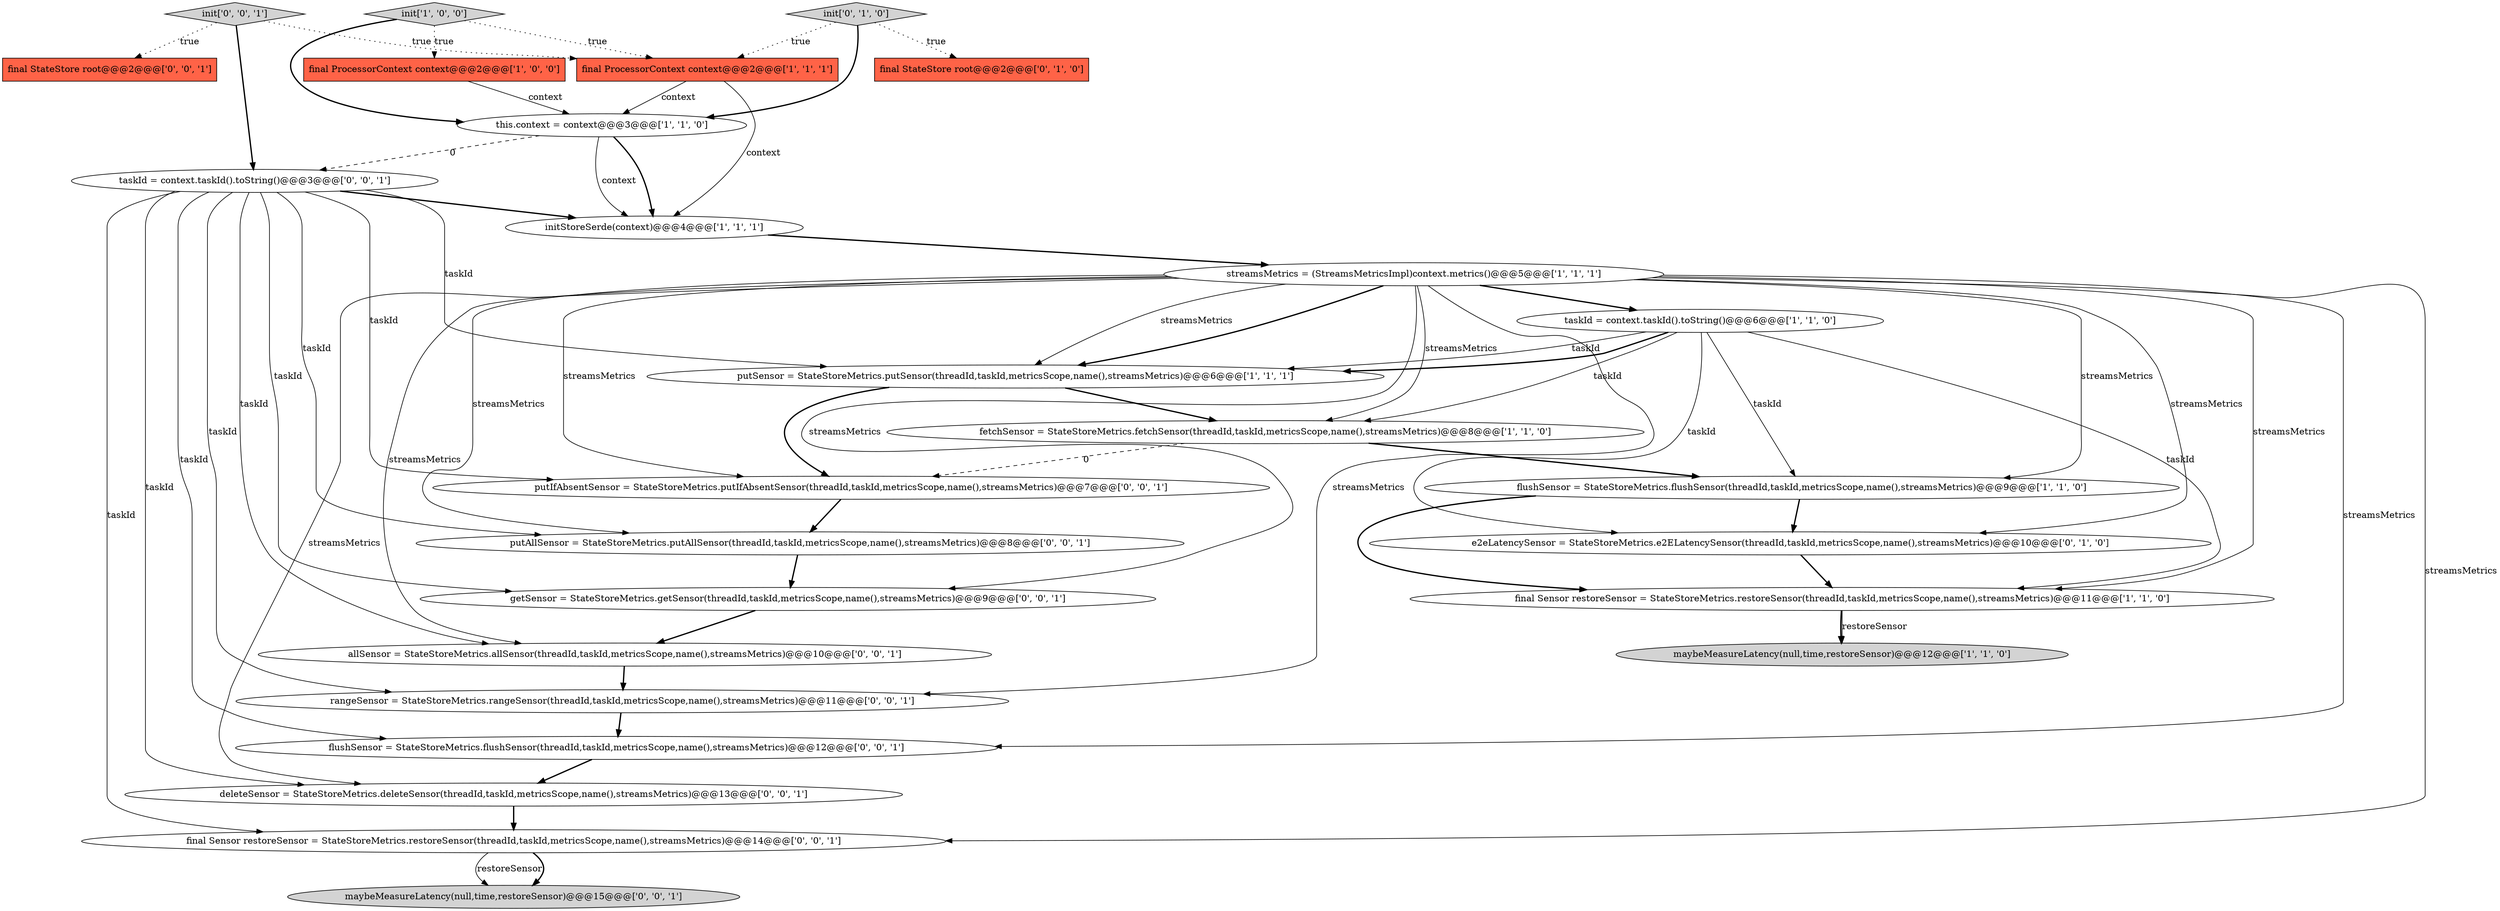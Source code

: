 digraph {
6 [style = filled, label = "initStoreSerde(context)@@@4@@@['1', '1', '1']", fillcolor = white, shape = ellipse image = "AAA0AAABBB1BBB"];
22 [style = filled, label = "init['0', '0', '1']", fillcolor = lightgray, shape = diamond image = "AAA0AAABBB3BBB"];
23 [style = filled, label = "final StateStore root@@@2@@@['0', '0', '1']", fillcolor = tomato, shape = box image = "AAA0AAABBB3BBB"];
8 [style = filled, label = "final ProcessorContext context@@@2@@@['1', '1', '1']", fillcolor = tomato, shape = box image = "AAA0AAABBB1BBB"];
25 [style = filled, label = "putAllSensor = StateStoreMetrics.putAllSensor(threadId,taskId,metricsScope,name(),streamsMetrics)@@@8@@@['0', '0', '1']", fillcolor = white, shape = ellipse image = "AAA0AAABBB3BBB"];
3 [style = filled, label = "final ProcessorContext context@@@2@@@['1', '0', '0']", fillcolor = tomato, shape = box image = "AAA0AAABBB1BBB"];
16 [style = filled, label = "allSensor = StateStoreMetrics.allSensor(threadId,taskId,metricsScope,name(),streamsMetrics)@@@10@@@['0', '0', '1']", fillcolor = white, shape = ellipse image = "AAA0AAABBB3BBB"];
12 [style = filled, label = "e2eLatencySensor = StateStoreMetrics.e2ELatencySensor(threadId,taskId,metricsScope,name(),streamsMetrics)@@@10@@@['0', '1', '0']", fillcolor = white, shape = ellipse image = "AAA1AAABBB2BBB"];
24 [style = filled, label = "taskId = context.taskId().toString()@@@3@@@['0', '0', '1']", fillcolor = white, shape = ellipse image = "AAA0AAABBB3BBB"];
14 [style = filled, label = "init['0', '1', '0']", fillcolor = lightgray, shape = diamond image = "AAA0AAABBB2BBB"];
1 [style = filled, label = "this.context = context@@@3@@@['1', '1', '0']", fillcolor = white, shape = ellipse image = "AAA0AAABBB1BBB"];
19 [style = filled, label = "rangeSensor = StateStoreMetrics.rangeSensor(threadId,taskId,metricsScope,name(),streamsMetrics)@@@11@@@['0', '0', '1']", fillcolor = white, shape = ellipse image = "AAA0AAABBB3BBB"];
20 [style = filled, label = "flushSensor = StateStoreMetrics.flushSensor(threadId,taskId,metricsScope,name(),streamsMetrics)@@@12@@@['0', '0', '1']", fillcolor = white, shape = ellipse image = "AAA0AAABBB3BBB"];
21 [style = filled, label = "deleteSensor = StateStoreMetrics.deleteSensor(threadId,taskId,metricsScope,name(),streamsMetrics)@@@13@@@['0', '0', '1']", fillcolor = white, shape = ellipse image = "AAA0AAABBB3BBB"];
15 [style = filled, label = "maybeMeasureLatency(null,time,restoreSensor)@@@15@@@['0', '0', '1']", fillcolor = lightgray, shape = ellipse image = "AAA0AAABBB3BBB"];
7 [style = filled, label = "taskId = context.taskId().toString()@@@6@@@['1', '1', '0']", fillcolor = white, shape = ellipse image = "AAA0AAABBB1BBB"];
10 [style = filled, label = "flushSensor = StateStoreMetrics.flushSensor(threadId,taskId,metricsScope,name(),streamsMetrics)@@@9@@@['1', '1', '0']", fillcolor = white, shape = ellipse image = "AAA0AAABBB1BBB"];
17 [style = filled, label = "final Sensor restoreSensor = StateStoreMetrics.restoreSensor(threadId,taskId,metricsScope,name(),streamsMetrics)@@@14@@@['0', '0', '1']", fillcolor = white, shape = ellipse image = "AAA0AAABBB3BBB"];
9 [style = filled, label = "streamsMetrics = (StreamsMetricsImpl)context.metrics()@@@5@@@['1', '1', '1']", fillcolor = white, shape = ellipse image = "AAA0AAABBB1BBB"];
18 [style = filled, label = "putIfAbsentSensor = StateStoreMetrics.putIfAbsentSensor(threadId,taskId,metricsScope,name(),streamsMetrics)@@@7@@@['0', '0', '1']", fillcolor = white, shape = ellipse image = "AAA0AAABBB3BBB"];
0 [style = filled, label = "fetchSensor = StateStoreMetrics.fetchSensor(threadId,taskId,metricsScope,name(),streamsMetrics)@@@8@@@['1', '1', '0']", fillcolor = white, shape = ellipse image = "AAA0AAABBB1BBB"];
2 [style = filled, label = "maybeMeasureLatency(null,time,restoreSensor)@@@12@@@['1', '1', '0']", fillcolor = lightgray, shape = ellipse image = "AAA0AAABBB1BBB"];
5 [style = filled, label = "putSensor = StateStoreMetrics.putSensor(threadId,taskId,metricsScope,name(),streamsMetrics)@@@6@@@['1', '1', '1']", fillcolor = white, shape = ellipse image = "AAA0AAABBB1BBB"];
26 [style = filled, label = "getSensor = StateStoreMetrics.getSensor(threadId,taskId,metricsScope,name(),streamsMetrics)@@@9@@@['0', '0', '1']", fillcolor = white, shape = ellipse image = "AAA0AAABBB3BBB"];
13 [style = filled, label = "final StateStore root@@@2@@@['0', '1', '0']", fillcolor = tomato, shape = box image = "AAA0AAABBB2BBB"];
4 [style = filled, label = "final Sensor restoreSensor = StateStoreMetrics.restoreSensor(threadId,taskId,metricsScope,name(),streamsMetrics)@@@11@@@['1', '1', '0']", fillcolor = white, shape = ellipse image = "AAA0AAABBB1BBB"];
11 [style = filled, label = "init['1', '0', '0']", fillcolor = lightgray, shape = diamond image = "AAA0AAABBB1BBB"];
9->0 [style = solid, label="streamsMetrics"];
24->21 [style = solid, label="taskId"];
7->10 [style = solid, label="taskId"];
8->6 [style = solid, label="context"];
11->3 [style = dotted, label="true"];
22->23 [style = dotted, label="true"];
1->24 [style = dashed, label="0"];
9->10 [style = solid, label="streamsMetrics"];
9->12 [style = solid, label="streamsMetrics"];
9->25 [style = solid, label="streamsMetrics"];
7->0 [style = solid, label="taskId"];
26->16 [style = bold, label=""];
9->18 [style = solid, label="streamsMetrics"];
9->4 [style = solid, label="streamsMetrics"];
22->24 [style = bold, label=""];
19->20 [style = bold, label=""];
8->1 [style = solid, label="context"];
24->16 [style = solid, label="taskId"];
12->4 [style = bold, label=""];
25->26 [style = bold, label=""];
16->19 [style = bold, label=""];
21->17 [style = bold, label=""];
4->2 [style = solid, label="restoreSensor"];
18->25 [style = bold, label=""];
14->8 [style = dotted, label="true"];
7->12 [style = solid, label="taskId"];
22->8 [style = dotted, label="true"];
11->1 [style = bold, label=""];
17->15 [style = solid, label="restoreSensor"];
7->5 [style = solid, label="taskId"];
1->6 [style = bold, label=""];
9->21 [style = solid, label="streamsMetrics"];
9->7 [style = bold, label=""];
4->2 [style = bold, label=""];
9->19 [style = solid, label="streamsMetrics"];
6->9 [style = bold, label=""];
0->10 [style = bold, label=""];
10->12 [style = bold, label=""];
24->18 [style = solid, label="taskId"];
14->1 [style = bold, label=""];
24->17 [style = solid, label="taskId"];
20->21 [style = bold, label=""];
1->6 [style = solid, label="context"];
5->0 [style = bold, label=""];
11->8 [style = dotted, label="true"];
14->13 [style = dotted, label="true"];
9->26 [style = solid, label="streamsMetrics"];
17->15 [style = bold, label=""];
10->4 [style = bold, label=""];
24->25 [style = solid, label="taskId"];
9->17 [style = solid, label="streamsMetrics"];
24->20 [style = solid, label="taskId"];
9->16 [style = solid, label="streamsMetrics"];
9->5 [style = solid, label="streamsMetrics"];
24->5 [style = solid, label="taskId"];
24->19 [style = solid, label="taskId"];
5->18 [style = bold, label=""];
7->5 [style = bold, label=""];
24->6 [style = bold, label=""];
9->20 [style = solid, label="streamsMetrics"];
24->26 [style = solid, label="taskId"];
7->4 [style = solid, label="taskId"];
9->5 [style = bold, label=""];
0->18 [style = dashed, label="0"];
3->1 [style = solid, label="context"];
}
